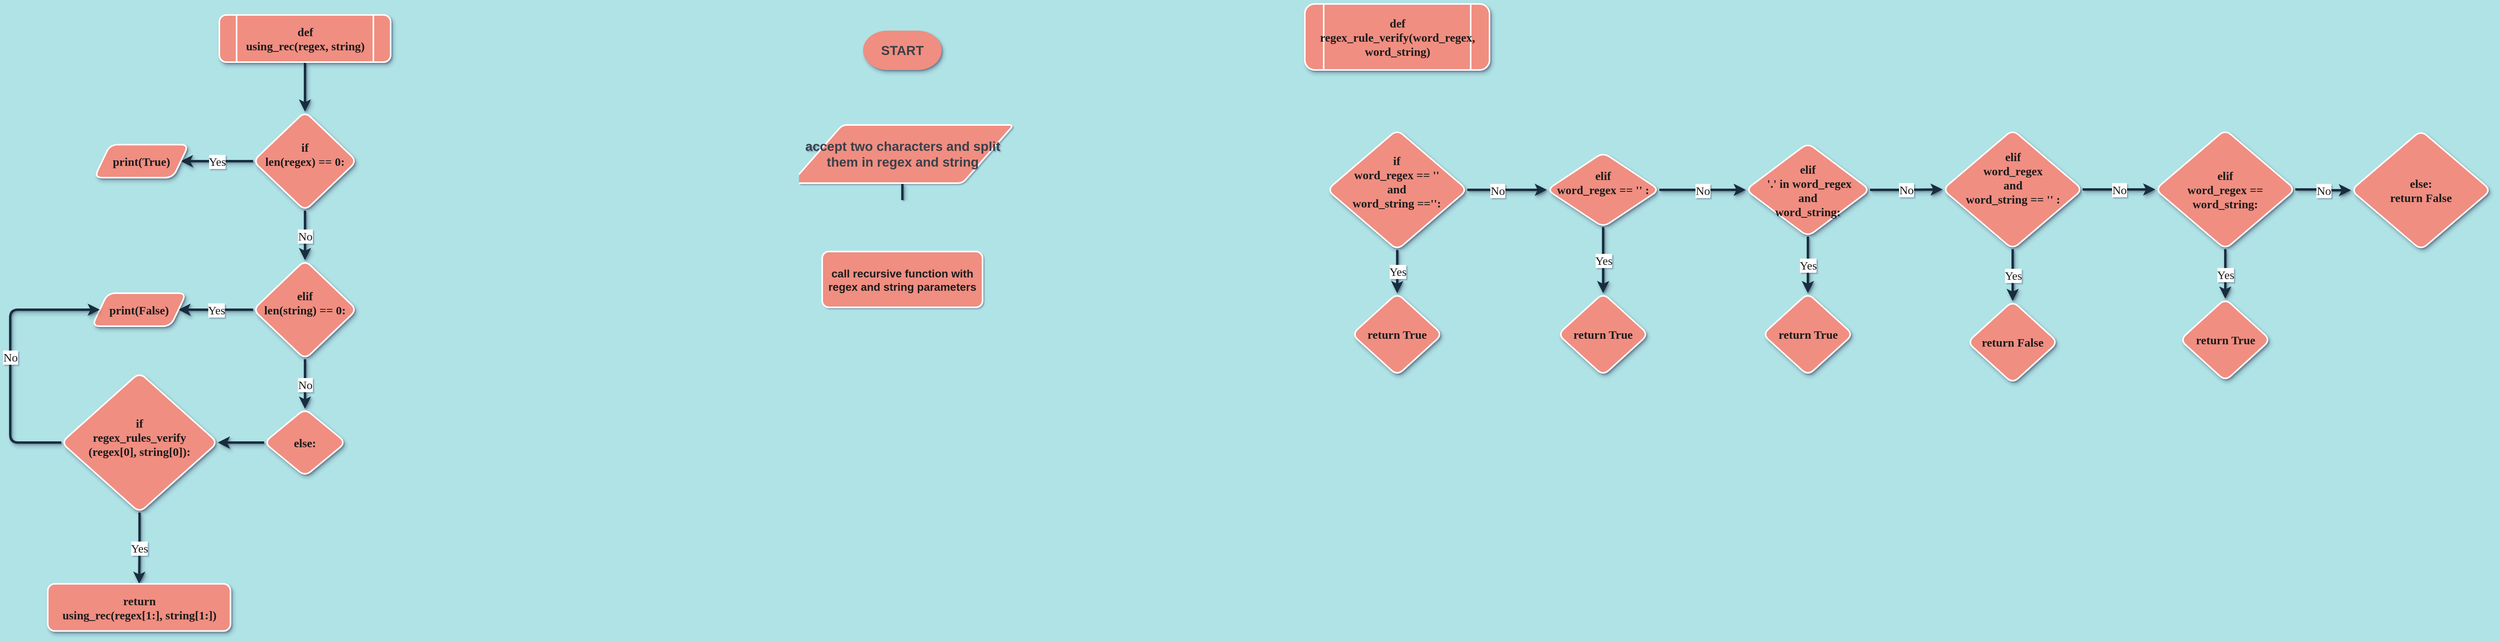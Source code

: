 <mxfile version="17.4.0" type="github">
  <diagram id="9XTt0xOjLgQ8pnBmHHhN" name="Page-1">
    <mxGraphModel dx="2034" dy="659" grid="0" gridSize="10" guides="1" tooltips="1" connect="1" arrows="1" fold="1" page="0" pageScale="1" pageWidth="827" pageHeight="1169" background="#B0E3E6" math="0" shadow="1">
      <root>
        <mxCell id="0" />
        <mxCell id="1" parent="0" />
        <mxCell id="3tFZ02B-2_ZsjBoTqeaq-8" value="" style="edgeStyle=orthogonalEdgeStyle;curved=0;rounded=1;sketch=0;orthogonalLoop=1;jettySize=auto;html=1;fontColor=#1A1A1A;strokeColor=#182E3E;strokeWidth=3;shadow=1;" parent="1" source="3tFZ02B-2_ZsjBoTqeaq-6" target="3tFZ02B-2_ZsjBoTqeaq-7" edge="1">
          <mxGeometry relative="1" as="geometry" />
        </mxCell>
        <mxCell id="3tFZ02B-2_ZsjBoTqeaq-6" value="&lt;span data-lucid-type=&quot;application/vnd.lucid.text&quot; data-lucid-content=&quot;{&amp;#34;t&amp;#34;:&amp;#34;STOP&amp;#34;,&amp;#34;m&amp;#34;:[{&amp;#34;s&amp;#34;:0,&amp;#34;n&amp;#34;:&amp;#34;b&amp;#34;,&amp;#34;v&amp;#34;:true,&amp;#34;e&amp;#34;:4},{&amp;#34;s&amp;#34;:0,&amp;#34;n&amp;#34;:&amp;#34;c&amp;#34;,&amp;#34;v&amp;#34;:&amp;#34;3a414aff&amp;#34;,&amp;#34;e&amp;#34;:4},{&amp;#34;s&amp;#34;:0,&amp;#34;n&amp;#34;:&amp;#34;f&amp;#34;,&amp;#34;v&amp;#34;:&amp;#34;Orbitron&amp;#34;,&amp;#34;e&amp;#34;:4},{&amp;#34;s&amp;#34;:0,&amp;#34;n&amp;#34;:&amp;#34;fc&amp;#34;,&amp;#34;v&amp;#34;:&amp;#34;Bold&amp;#34;,&amp;#34;e&amp;#34;:4},{&amp;#34;s&amp;#34;:0,&amp;#34;n&amp;#34;:&amp;#34;fid&amp;#34;,&amp;#34;v&amp;#34;:1706,&amp;#34;e&amp;#34;:4},{&amp;#34;s&amp;#34;:0,&amp;#34;n&amp;#34;:&amp;#34;s&amp;#34;,&amp;#34;v&amp;#34;:22.222,&amp;#34;e&amp;#34;:4}]}&quot;&gt;&lt;span style=&quot;font-weight: bold ; color: #3a414a ; font-size: 16.667px&quot;&gt;START&lt;/span&gt;&lt;/span&gt;" style="strokeWidth=4;html=1;shape=mxgraph.flowchart.terminator;whiteSpace=wrap;fillColor=#F08E81;fontColor=#1A1A1A;strokeColor=none;shadow=1;sketch=0;rounded=0;" parent="1" vertex="1">
          <mxGeometry x="306" y="100.0" width="100" height="50" as="geometry" />
        </mxCell>
        <mxCell id="8gkNs5DBX9q-93ClwI5_-17" value="" style="edgeStyle=orthogonalEdgeStyle;shape=connector;curved=0;rounded=1;sketch=0;orthogonalLoop=1;jettySize=auto;html=1;shadow=1;labelBackgroundColor=default;fontFamily=Verdana;fontSize=15;fontColor=#1A1A1A;endArrow=classic;strokeColor=#182E3E;strokeWidth=3;" parent="1" source="3tFZ02B-2_ZsjBoTqeaq-7" target="8gkNs5DBX9q-93ClwI5_-16" edge="1">
          <mxGeometry relative="1" as="geometry" />
        </mxCell>
        <mxCell id="3tFZ02B-2_ZsjBoTqeaq-7" value="&lt;span data-lucid-type=&quot;application/vnd.lucid.text&quot; data-lucid-content=&quot;{&amp;#34;t&amp;#34;:&amp;#34;print(&#39;Hello {name}&#39;)&amp;#34;,&amp;#34;m&amp;#34;:[{&amp;#34;s&amp;#34;:0,&amp;#34;n&amp;#34;:&amp;#34;a&amp;#34;,&amp;#34;v&amp;#34;:&amp;#34;center&amp;#34;},{&amp;#34;s&amp;#34;:0,&amp;#34;n&amp;#34;:&amp;#34;f&amp;#34;,&amp;#34;v&amp;#34;:&amp;#34;Orbitron&amp;#34;,&amp;#34;e&amp;#34;:21},{&amp;#34;s&amp;#34;:0,&amp;#34;n&amp;#34;:&amp;#34;fc&amp;#34;,&amp;#34;v&amp;#34;:&amp;#34;Bold&amp;#34;,&amp;#34;e&amp;#34;:21},{&amp;#34;s&amp;#34;:0,&amp;#34;n&amp;#34;:&amp;#34;fid&amp;#34;,&amp;#34;v&amp;#34;:1706,&amp;#34;e&amp;#34;:21},{&amp;#34;s&amp;#34;:0,&amp;#34;n&amp;#34;:&amp;#34;b&amp;#34;,&amp;#34;v&amp;#34;:true,&amp;#34;e&amp;#34;:21},{&amp;#34;s&amp;#34;:0,&amp;#34;n&amp;#34;:&amp;#34;s&amp;#34;,&amp;#34;v&amp;#34;:22.222,&amp;#34;e&amp;#34;:21},{&amp;#34;s&amp;#34;:0,&amp;#34;n&amp;#34;:&amp;#34;c&amp;#34;,&amp;#34;v&amp;#34;:&amp;#34;3a414aff&amp;#34;,&amp;#34;e&amp;#34;:21}]}&quot;&gt;&lt;span style=&quot;font-weight: bold ; font-size: 16.667px ; color: rgb(58 , 65 , 74)&quot;&gt;accept two characters and split them in regex and string&lt;/span&gt;&lt;/span&gt;" style="shape=parallelogram;html=1;strokeWidth=2;perimeter=parallelogramPerimeter;whiteSpace=wrap;rounded=1;arcSize=12;size=0.23;labelBackgroundColor=none;labelBorderColor=none;comic=0;fontFamily=Helvetica;fontSize=12;fillColor=#F08E81;strokeColor=#FFFFFF;sketch=0;fontColor=#1A1A1A;" parent="1" vertex="1">
          <mxGeometry x="214.5" y="220" width="283" height="74" as="geometry" />
        </mxCell>
        <mxCell id="3tFZ02B-2_ZsjBoTqeaq-15" value="" style="edgeStyle=orthogonalEdgeStyle;shape=connector;curved=0;rounded=1;sketch=0;orthogonalLoop=1;jettySize=auto;html=1;shadow=1;labelBackgroundColor=default;fontFamily=Verdana;fontSize=15;fontColor=#1A1A1A;endArrow=classic;strokeColor=#182E3E;strokeWidth=3;" parent="1" source="3tFZ02B-2_ZsjBoTqeaq-13" target="3tFZ02B-2_ZsjBoTqeaq-14" edge="1">
          <mxGeometry relative="1" as="geometry" />
        </mxCell>
        <mxCell id="3tFZ02B-2_ZsjBoTqeaq-13" value="def&lt;br&gt;regex_rule_verify(word_regex, word_string)" style="shape=process;whiteSpace=wrap;html=1;backgroundOutline=1;rounded=1;labelBackgroundColor=none;labelBorderColor=none;comic=0;sketch=0;fontFamily=Verdana;fontSize=15;fontColor=#1A1A1A;strokeColor=#FFFFFF;strokeWidth=2;fillColor=#F08E81;fontStyle=1;shadow=1;glass=0;" parent="1" vertex="1">
          <mxGeometry x="868" y="66" width="235" height="84" as="geometry" />
        </mxCell>
        <mxCell id="3tFZ02B-2_ZsjBoTqeaq-18" value="" style="edgeStyle=orthogonalEdgeStyle;shape=connector;curved=0;rounded=1;sketch=0;orthogonalLoop=1;jettySize=auto;html=1;shadow=1;labelBackgroundColor=default;fontFamily=Verdana;fontSize=15;fontColor=#1A1A1A;endArrow=classic;strokeColor=#182E3E;strokeWidth=3;" parent="1" source="3tFZ02B-2_ZsjBoTqeaq-14" target="3tFZ02B-2_ZsjBoTqeaq-16" edge="1">
          <mxGeometry relative="1" as="geometry" />
        </mxCell>
        <mxCell id="3tFZ02B-2_ZsjBoTqeaq-19" value="No" style="edgeLabel;html=1;align=center;verticalAlign=middle;resizable=0;points=[];fontSize=15;fontFamily=Verdana;fontColor=#1A1A1A;" parent="3tFZ02B-2_ZsjBoTqeaq-18" vertex="1" connectable="0">
          <mxGeometry x="-0.25" y="-4" relative="1" as="geometry">
            <mxPoint y="-4" as="offset" />
          </mxGeometry>
        </mxCell>
        <mxCell id="8gkNs5DBX9q-93ClwI5_-7" value="Yes" style="edgeStyle=orthogonalEdgeStyle;shape=connector;curved=0;rounded=1;sketch=0;orthogonalLoop=1;jettySize=auto;html=1;shadow=1;labelBackgroundColor=default;fontFamily=Verdana;fontSize=15;fontColor=#1A1A1A;endArrow=classic;strokeColor=#182E3E;strokeWidth=3;" parent="1" source="3tFZ02B-2_ZsjBoTqeaq-14" target="8gkNs5DBX9q-93ClwI5_-6" edge="1">
          <mxGeometry relative="1" as="geometry" />
        </mxCell>
        <mxCell id="3tFZ02B-2_ZsjBoTqeaq-14" value="if&lt;br&gt;word_regex == &#39;&#39;&lt;br&gt;and&lt;br&gt;word_string ==&#39;&#39;:" style="rhombus;whiteSpace=wrap;html=1;fontSize=15;fontFamily=Verdana;fillColor=#F08E81;strokeColor=#FFFFFF;fontColor=#1A1A1A;rounded=1;labelBackgroundColor=none;labelBorderColor=none;comic=0;sketch=0;strokeWidth=2;fontStyle=1;shadow=1;glass=0;spacingTop=-21;" parent="1" vertex="1">
          <mxGeometry x="896.38" y="226" width="178.25" height="153" as="geometry" />
        </mxCell>
        <mxCell id="8gkNs5DBX9q-93ClwI5_-2" value="No" style="edgeStyle=orthogonalEdgeStyle;shape=connector;curved=0;rounded=1;sketch=0;orthogonalLoop=1;jettySize=auto;html=1;shadow=1;labelBackgroundColor=default;fontFamily=Verdana;fontSize=15;fontColor=#1A1A1A;endArrow=classic;strokeColor=#182E3E;strokeWidth=3;" parent="1" source="3tFZ02B-2_ZsjBoTqeaq-16" target="3tFZ02B-2_ZsjBoTqeaq-23" edge="1">
          <mxGeometry relative="1" as="geometry" />
        </mxCell>
        <mxCell id="8gkNs5DBX9q-93ClwI5_-4" value="Yes" style="edgeStyle=orthogonalEdgeStyle;shape=connector;curved=0;rounded=1;sketch=0;orthogonalLoop=1;jettySize=auto;html=1;shadow=1;labelBackgroundColor=default;fontFamily=Verdana;fontSize=15;fontColor=#1A1A1A;endArrow=classic;strokeColor=#182E3E;strokeWidth=3;" parent="1" source="3tFZ02B-2_ZsjBoTqeaq-16" target="8gkNs5DBX9q-93ClwI5_-3" edge="1">
          <mxGeometry relative="1" as="geometry" />
        </mxCell>
        <mxCell id="3tFZ02B-2_ZsjBoTqeaq-16" value="elif&lt;br&gt;word_regex == &#39;&#39;&amp;nbsp;:" style="rhombus;whiteSpace=wrap;html=1;fontSize=15;fontFamily=Verdana;fillColor=#F08E81;strokeColor=#FFFFFF;fontColor=#1A1A1A;rounded=1;labelBackgroundColor=none;labelBorderColor=none;comic=0;sketch=0;strokeWidth=2;fontStyle=1;shadow=1;glass=0;spacing=0;spacingBottom=19;" parent="1" vertex="1">
          <mxGeometry x="1176" y="255" width="143" height="95" as="geometry" />
        </mxCell>
        <mxCell id="8gkNs5DBX9q-93ClwI5_-9" value="Yes" style="edgeStyle=orthogonalEdgeStyle;shape=connector;curved=0;rounded=1;sketch=0;orthogonalLoop=1;jettySize=auto;html=1;shadow=1;labelBackgroundColor=default;fontFamily=Verdana;fontSize=15;fontColor=#1A1A1A;endArrow=classic;strokeColor=#182E3E;strokeWidth=3;entryX=0.5;entryY=0;entryDx=0;entryDy=0;" parent="1" source="3tFZ02B-2_ZsjBoTqeaq-17" target="8gkNs5DBX9q-93ClwI5_-11" edge="1">
          <mxGeometry relative="1" as="geometry">
            <mxPoint x="1774.1" y="438.085" as="targetPoint" />
          </mxGeometry>
        </mxCell>
        <mxCell id="8gkNs5DBX9q-93ClwI5_-14" value="No" style="edgeStyle=orthogonalEdgeStyle;shape=connector;curved=0;rounded=1;sketch=0;orthogonalLoop=1;jettySize=auto;html=1;shadow=1;labelBackgroundColor=default;fontFamily=Verdana;fontSize=15;fontColor=#1A1A1A;endArrow=classic;strokeColor=#182E3E;strokeWidth=3;" parent="1" source="3tFZ02B-2_ZsjBoTqeaq-17" target="3tFZ02B-2_ZsjBoTqeaq-31" edge="1">
          <mxGeometry relative="1" as="geometry" />
        </mxCell>
        <mxCell id="3tFZ02B-2_ZsjBoTqeaq-17" value="elif&lt;br&gt;word_regex&lt;br&gt;and&lt;br&gt;word_string == &#39;&#39; :" style="rhombus;whiteSpace=wrap;html=1;fontSize=15;fontFamily=Verdana;fillColor=#F08E81;strokeColor=#FFFFFF;fontColor=#1A1A1A;rounded=1;labelBackgroundColor=none;labelBorderColor=none;comic=0;sketch=0;strokeWidth=2;fontStyle=1;shadow=1;glass=0;spacing=0;spacingTop=-30;" parent="1" vertex="1">
          <mxGeometry x="1679.5" y="226" width="178" height="152" as="geometry" />
        </mxCell>
        <mxCell id="3tFZ02B-2_ZsjBoTqeaq-30" value="Yes" style="edgeStyle=orthogonalEdgeStyle;shape=connector;curved=0;rounded=1;sketch=0;orthogonalLoop=1;jettySize=auto;html=1;shadow=1;labelBackgroundColor=default;fontFamily=Verdana;fontSize=15;fontColor=#1A1A1A;endArrow=classic;strokeColor=#182E3E;strokeWidth=3;entryX=0.5;entryY=0;entryDx=0;entryDy=0;" parent="1" source="3tFZ02B-2_ZsjBoTqeaq-23" target="8gkNs5DBX9q-93ClwI5_-10" edge="1">
          <mxGeometry relative="1" as="geometry">
            <mxPoint x="1508" y="438" as="targetPoint" />
          </mxGeometry>
        </mxCell>
        <mxCell id="8gkNs5DBX9q-93ClwI5_-12" value="No" style="edgeStyle=orthogonalEdgeStyle;shape=connector;curved=0;rounded=1;sketch=0;orthogonalLoop=1;jettySize=auto;html=1;shadow=1;labelBackgroundColor=default;fontFamily=Verdana;fontSize=15;fontColor=#1A1A1A;endArrow=classic;strokeColor=#182E3E;strokeWidth=3;" parent="1" source="3tFZ02B-2_ZsjBoTqeaq-23" target="3tFZ02B-2_ZsjBoTqeaq-17" edge="1">
          <mxGeometry relative="1" as="geometry" />
        </mxCell>
        <mxCell id="3tFZ02B-2_ZsjBoTqeaq-23" value="elif&lt;br&gt;&amp;nbsp;&#39;.&#39; in word_regex &lt;br&gt;and &lt;br&gt;word_string:" style="rhombus;whiteSpace=wrap;html=1;fontSize=15;fontFamily=Verdana;fillColor=#F08E81;strokeColor=#FFFFFF;fontColor=#1A1A1A;rounded=1;labelBackgroundColor=none;labelBorderColor=none;comic=0;sketch=0;strokeWidth=2;fontStyle=1;shadow=1;glass=0;" parent="1" vertex="1">
          <mxGeometry x="1429" y="243" width="158" height="119" as="geometry" />
        </mxCell>
        <mxCell id="3tFZ02B-2_ZsjBoTqeaq-34" value="No" style="edgeStyle=orthogonalEdgeStyle;shape=connector;curved=0;rounded=1;sketch=0;orthogonalLoop=1;jettySize=auto;html=1;shadow=1;labelBackgroundColor=default;fontFamily=Verdana;fontSize=15;fontColor=#1A1A1A;endArrow=classic;strokeColor=#182E3E;strokeWidth=3;" parent="1" source="3tFZ02B-2_ZsjBoTqeaq-31" target="3tFZ02B-2_ZsjBoTqeaq-32" edge="1">
          <mxGeometry relative="1" as="geometry" />
        </mxCell>
        <mxCell id="8gkNs5DBX9q-93ClwI5_-15" value="Yes" style="edgeStyle=orthogonalEdgeStyle;shape=connector;curved=0;rounded=1;sketch=0;orthogonalLoop=1;jettySize=auto;html=1;shadow=1;labelBackgroundColor=default;fontFamily=Verdana;fontSize=15;fontColor=#1A1A1A;endArrow=classic;strokeColor=#182E3E;strokeWidth=3;" parent="1" source="3tFZ02B-2_ZsjBoTqeaq-31" target="8gkNs5DBX9q-93ClwI5_-13" edge="1">
          <mxGeometry relative="1" as="geometry" />
        </mxCell>
        <mxCell id="3tFZ02B-2_ZsjBoTqeaq-31" value="elif&lt;br&gt;word_regex == word_string:" style="rhombus;whiteSpace=wrap;html=1;fontSize=15;fontFamily=Verdana;fillColor=#F08E81;strokeColor=#FFFFFF;fontColor=#1A1A1A;rounded=1;labelBackgroundColor=none;labelBorderColor=none;comic=0;sketch=0;strokeWidth=2;fontStyle=1;shadow=1;glass=0;" parent="1" vertex="1">
          <mxGeometry x="1950" y="226" width="178" height="152" as="geometry" />
        </mxCell>
        <mxCell id="3tFZ02B-2_ZsjBoTqeaq-32" value="else:&lt;br&gt;return False" style="rhombus;whiteSpace=wrap;html=1;fontSize=15;fontFamily=Verdana;fillColor=#F08E81;strokeColor=#FFFFFF;fontColor=#1A1A1A;rounded=1;labelBackgroundColor=none;labelBorderColor=none;comic=0;sketch=0;strokeWidth=2;fontStyle=1;shadow=1;glass=0;" parent="1" vertex="1">
          <mxGeometry x="2199" y="227" width="178" height="152" as="geometry" />
        </mxCell>
        <mxCell id="8gkNs5DBX9q-93ClwI5_-3" value="return True" style="rhombus;whiteSpace=wrap;html=1;fontSize=15;fontFamily=Verdana;fillColor=#F08E81;strokeColor=#FFFFFF;fontColor=#1A1A1A;rounded=1;labelBackgroundColor=none;labelBorderColor=none;comic=0;sketch=0;strokeWidth=2;fontStyle=1;shadow=1;glass=0;" parent="1" vertex="1">
          <mxGeometry x="1190" y="434" width="115" height="104.75" as="geometry" />
        </mxCell>
        <mxCell id="8gkNs5DBX9q-93ClwI5_-6" value="return True" style="rhombus;whiteSpace=wrap;html=1;fontSize=15;fontFamily=Verdana;fillColor=#F08E81;strokeColor=#FFFFFF;fontColor=#1A1A1A;rounded=1;labelBackgroundColor=none;labelBorderColor=none;comic=0;sketch=0;strokeWidth=2;fontStyle=1;shadow=1;glass=0;" parent="1" vertex="1">
          <mxGeometry x="928" y="434" width="115" height="104.75" as="geometry" />
        </mxCell>
        <mxCell id="8gkNs5DBX9q-93ClwI5_-10" value="return True" style="rhombus;whiteSpace=wrap;html=1;fontSize=15;fontFamily=Verdana;fillColor=#F08E81;strokeColor=#FFFFFF;fontColor=#1A1A1A;rounded=1;labelBackgroundColor=none;labelBorderColor=none;comic=0;sketch=0;strokeWidth=2;fontStyle=1;shadow=1;glass=0;" parent="1" vertex="1">
          <mxGeometry x="1450.5" y="434" width="115" height="104.75" as="geometry" />
        </mxCell>
        <mxCell id="8gkNs5DBX9q-93ClwI5_-11" value="return False" style="rhombus;whiteSpace=wrap;html=1;fontSize=15;fontFamily=Verdana;fillColor=#F08E81;strokeColor=#FFFFFF;fontColor=#1A1A1A;rounded=1;labelBackgroundColor=none;labelBorderColor=none;comic=0;sketch=0;strokeWidth=2;fontStyle=1;shadow=1;glass=0;" parent="1" vertex="1">
          <mxGeometry x="1711" y="444" width="115" height="104.75" as="geometry" />
        </mxCell>
        <mxCell id="8gkNs5DBX9q-93ClwI5_-13" value="return True" style="rhombus;whiteSpace=wrap;html=1;fontSize=15;fontFamily=Verdana;fillColor=#F08E81;strokeColor=#FFFFFF;fontColor=#1A1A1A;rounded=1;labelBackgroundColor=none;labelBorderColor=none;comic=0;sketch=0;strokeWidth=2;fontStyle=1;shadow=1;glass=0;" parent="1" vertex="1">
          <mxGeometry x="1981.5" y="441" width="115" height="104.75" as="geometry" />
        </mxCell>
        <mxCell id="8gkNs5DBX9q-93ClwI5_-16" value="&lt;b&gt;&lt;font style=&quot;font-size: 14px&quot;&gt;call recursive function with regex and string parameters&lt;/font&gt;&lt;/b&gt;" style="whiteSpace=wrap;html=1;fillColor=#F08E81;strokeColor=#FFFFFF;fontColor=#1A1A1A;strokeWidth=2;rounded=1;arcSize=12;labelBackgroundColor=none;labelBorderColor=none;comic=0;sketch=0;" parent="1" vertex="1">
          <mxGeometry x="254" y="381" width="204" height="71" as="geometry" />
        </mxCell>
        <mxCell id="GdbASXqVXuvk1mlN8IJ3-3" value="" style="edgeStyle=orthogonalEdgeStyle;shape=connector;curved=0;rounded=1;sketch=0;orthogonalLoop=1;jettySize=auto;html=1;shadow=1;labelBackgroundColor=default;fontFamily=Helvetica;fontSize=11;fontColor=#1A1A1A;endArrow=classic;strokeColor=#182E3E;strokeWidth=3;" edge="1" parent="1" source="8gkNs5DBX9q-93ClwI5_-19" target="GdbASXqVXuvk1mlN8IJ3-1">
          <mxGeometry relative="1" as="geometry" />
        </mxCell>
        <mxCell id="8gkNs5DBX9q-93ClwI5_-19" value="&lt;b&gt;def&lt;br&gt;using_rec(regex, string)&lt;/b&gt;" style="shape=process;whiteSpace=wrap;html=1;backgroundOutline=1;rounded=1;shadow=1;glass=0;labelBackgroundColor=none;labelBorderColor=none;comic=0;sketch=0;fontFamily=Verdana;fontSize=15;fontColor=#1A1A1A;strokeColor=#FFFFFF;strokeWidth=2;fillColor=#F08E81;" parent="1" vertex="1">
          <mxGeometry x="-513" y="80" width="218" height="60" as="geometry" />
        </mxCell>
        <mxCell id="GdbASXqVXuvk1mlN8IJ3-5" value="Yes" style="edgeStyle=orthogonalEdgeStyle;shape=connector;curved=0;rounded=1;sketch=0;orthogonalLoop=1;jettySize=auto;html=1;shadow=1;labelBackgroundColor=default;fontFamily=Verdana;fontSize=15;fontColor=#1A1A1A;endArrow=classic;strokeColor=#182E3E;strokeWidth=3;" edge="1" parent="1" source="GdbASXqVXuvk1mlN8IJ3-1" target="GdbASXqVXuvk1mlN8IJ3-4">
          <mxGeometry relative="1" as="geometry" />
        </mxCell>
        <mxCell id="GdbASXqVXuvk1mlN8IJ3-9" value="No" style="edgeStyle=orthogonalEdgeStyle;shape=connector;curved=0;rounded=1;sketch=0;orthogonalLoop=1;jettySize=auto;html=1;shadow=1;labelBackgroundColor=default;fontFamily=Verdana;fontSize=15;fontColor=#1A1A1A;endArrow=classic;strokeColor=#182E3E;strokeWidth=3;" edge="1" parent="1" source="GdbASXqVXuvk1mlN8IJ3-1" target="GdbASXqVXuvk1mlN8IJ3-6">
          <mxGeometry relative="1" as="geometry" />
        </mxCell>
        <mxCell id="GdbASXqVXuvk1mlN8IJ3-1" value="&lt;b&gt;if&lt;br&gt;len(regex) == 0:&lt;br&gt;&lt;br&gt;&lt;/b&gt;" style="rhombus;whiteSpace=wrap;html=1;fontSize=15;fontFamily=Verdana;fillColor=#F08E81;strokeColor=#FFFFFF;fontColor=#1A1A1A;rounded=1;shadow=1;glass=0;labelBackgroundColor=none;labelBorderColor=none;comic=0;sketch=0;strokeWidth=2;" vertex="1" parent="1">
          <mxGeometry x="-470" y="203" width="132" height="126" as="geometry" />
        </mxCell>
        <mxCell id="GdbASXqVXuvk1mlN8IJ3-4" value="&lt;b&gt;print(True)&lt;/b&gt;" style="shape=parallelogram;perimeter=parallelogramPerimeter;whiteSpace=wrap;html=1;fixedSize=1;fontSize=15;fontFamily=Verdana;fillColor=#F08E81;strokeColor=#FFFFFF;fontColor=#1A1A1A;rounded=1;shadow=1;glass=0;labelBackgroundColor=none;labelBorderColor=none;comic=0;sketch=0;strokeWidth=2;" vertex="1" parent="1">
          <mxGeometry x="-672" y="245" width="120" height="42" as="geometry" />
        </mxCell>
        <mxCell id="GdbASXqVXuvk1mlN8IJ3-8" value="Yes" style="edgeStyle=orthogonalEdgeStyle;shape=connector;curved=0;rounded=1;sketch=0;orthogonalLoop=1;jettySize=auto;html=1;shadow=1;labelBackgroundColor=default;fontFamily=Verdana;fontSize=15;fontColor=#1A1A1A;endArrow=classic;strokeColor=#182E3E;strokeWidth=3;" edge="1" parent="1" source="GdbASXqVXuvk1mlN8IJ3-6" target="GdbASXqVXuvk1mlN8IJ3-7">
          <mxGeometry relative="1" as="geometry" />
        </mxCell>
        <mxCell id="GdbASXqVXuvk1mlN8IJ3-11" value="No" style="edgeStyle=orthogonalEdgeStyle;shape=connector;curved=0;rounded=1;sketch=0;orthogonalLoop=1;jettySize=auto;html=1;shadow=1;labelBackgroundColor=default;fontFamily=Verdana;fontSize=15;fontColor=#1A1A1A;endArrow=classic;strokeColor=#182E3E;strokeWidth=3;entryX=0.5;entryY=0;entryDx=0;entryDy=0;" edge="1" parent="1" source="GdbASXqVXuvk1mlN8IJ3-6" target="GdbASXqVXuvk1mlN8IJ3-10">
          <mxGeometry relative="1" as="geometry" />
        </mxCell>
        <mxCell id="GdbASXqVXuvk1mlN8IJ3-6" value="&lt;b&gt;elif&lt;br&gt;len(string) == 0:&lt;br&gt;&lt;br&gt;&lt;/b&gt;" style="rhombus;whiteSpace=wrap;html=1;fontSize=15;fontFamily=Verdana;fillColor=#F08E81;strokeColor=#FFFFFF;fontColor=#1A1A1A;rounded=1;shadow=1;glass=0;labelBackgroundColor=none;labelBorderColor=none;comic=0;sketch=0;strokeWidth=2;" vertex="1" parent="1">
          <mxGeometry x="-470" y="392" width="132" height="126" as="geometry" />
        </mxCell>
        <mxCell id="GdbASXqVXuvk1mlN8IJ3-7" value="&lt;b&gt;print(False)&lt;/b&gt;" style="shape=parallelogram;perimeter=parallelogramPerimeter;whiteSpace=wrap;html=1;fixedSize=1;fontSize=15;fontFamily=Verdana;fillColor=#F08E81;strokeColor=#FFFFFF;fontColor=#1A1A1A;rounded=1;shadow=1;glass=0;labelBackgroundColor=none;labelBorderColor=none;comic=0;sketch=0;strokeWidth=2;" vertex="1" parent="1">
          <mxGeometry x="-675" y="434" width="120" height="42" as="geometry" />
        </mxCell>
        <mxCell id="GdbASXqVXuvk1mlN8IJ3-15" value="" style="edgeStyle=orthogonalEdgeStyle;shape=connector;curved=0;rounded=1;sketch=0;orthogonalLoop=1;jettySize=auto;html=1;shadow=1;labelBackgroundColor=default;fontFamily=Verdana;fontSize=15;fontColor=#1A1A1A;endArrow=classic;strokeColor=#182E3E;strokeWidth=3;" edge="1" parent="1" source="GdbASXqVXuvk1mlN8IJ3-10" target="GdbASXqVXuvk1mlN8IJ3-12">
          <mxGeometry relative="1" as="geometry" />
        </mxCell>
        <mxCell id="GdbASXqVXuvk1mlN8IJ3-10" value="&lt;b&gt;else:&lt;br&gt;&lt;/b&gt;" style="rhombus;whiteSpace=wrap;html=1;fontSize=15;fontFamily=Verdana;fillColor=#F08E81;strokeColor=#FFFFFF;fontColor=#1A1A1A;rounded=1;shadow=1;glass=0;labelBackgroundColor=none;labelBorderColor=none;comic=0;sketch=0;strokeWidth=2;" vertex="1" parent="1">
          <mxGeometry x="-456" y="581" width="104" height="86" as="geometry" />
        </mxCell>
        <mxCell id="GdbASXqVXuvk1mlN8IJ3-14" value="Yes" style="edgeStyle=orthogonalEdgeStyle;shape=connector;curved=0;rounded=1;sketch=0;orthogonalLoop=1;jettySize=auto;html=1;shadow=1;labelBackgroundColor=default;fontFamily=Verdana;fontSize=15;fontColor=#1A1A1A;endArrow=classic;strokeColor=#182E3E;strokeWidth=3;" edge="1" parent="1" source="GdbASXqVXuvk1mlN8IJ3-12" target="GdbASXqVXuvk1mlN8IJ3-13">
          <mxGeometry relative="1" as="geometry" />
        </mxCell>
        <mxCell id="GdbASXqVXuvk1mlN8IJ3-17" value="No" style="edgeStyle=orthogonalEdgeStyle;shape=connector;curved=0;rounded=1;sketch=0;orthogonalLoop=1;jettySize=auto;html=1;entryX=0;entryY=0.5;entryDx=0;entryDy=0;shadow=1;labelBackgroundColor=default;fontFamily=Verdana;fontSize=15;fontColor=#1A1A1A;endArrow=classic;strokeColor=#182E3E;strokeWidth=3;" edge="1" parent="1" source="GdbASXqVXuvk1mlN8IJ3-12" target="GdbASXqVXuvk1mlN8IJ3-7">
          <mxGeometry relative="1" as="geometry">
            <Array as="points">
              <mxPoint x="-779" y="624" />
              <mxPoint x="-779" y="455" />
            </Array>
          </mxGeometry>
        </mxCell>
        <mxCell id="GdbASXqVXuvk1mlN8IJ3-12" value="&lt;b&gt;if &lt;br&gt;regex_rules_verify&lt;br&gt;(regex[0], string[0]):&lt;br&gt;&lt;/b&gt;" style="rhombus;whiteSpace=wrap;html=1;fontSize=15;fontFamily=Verdana;fillColor=#F08E81;strokeColor=#FFFFFF;fontColor=#1A1A1A;rounded=1;shadow=1;glass=0;labelBackgroundColor=none;labelBorderColor=none;comic=0;sketch=0;strokeWidth=2;spacing=0;spacingTop=-15;" vertex="1" parent="1">
          <mxGeometry x="-714" y="535" width="199" height="178" as="geometry" />
        </mxCell>
        <mxCell id="GdbASXqVXuvk1mlN8IJ3-13" value="return&lt;br&gt;using_rec(regex[1:], string[1:])" style="whiteSpace=wrap;html=1;fontSize=15;fontFamily=Verdana;fillColor=#F08E81;strokeColor=#FFFFFF;fontColor=#1A1A1A;rounded=1;shadow=1;glass=0;labelBackgroundColor=none;labelBorderColor=none;comic=0;sketch=0;strokeWidth=2;spacing=0;spacingTop=0;fontStyle=1" vertex="1" parent="1">
          <mxGeometry x="-731.25" y="803.75" width="232.5" height="60" as="geometry" />
        </mxCell>
      </root>
    </mxGraphModel>
  </diagram>
</mxfile>
